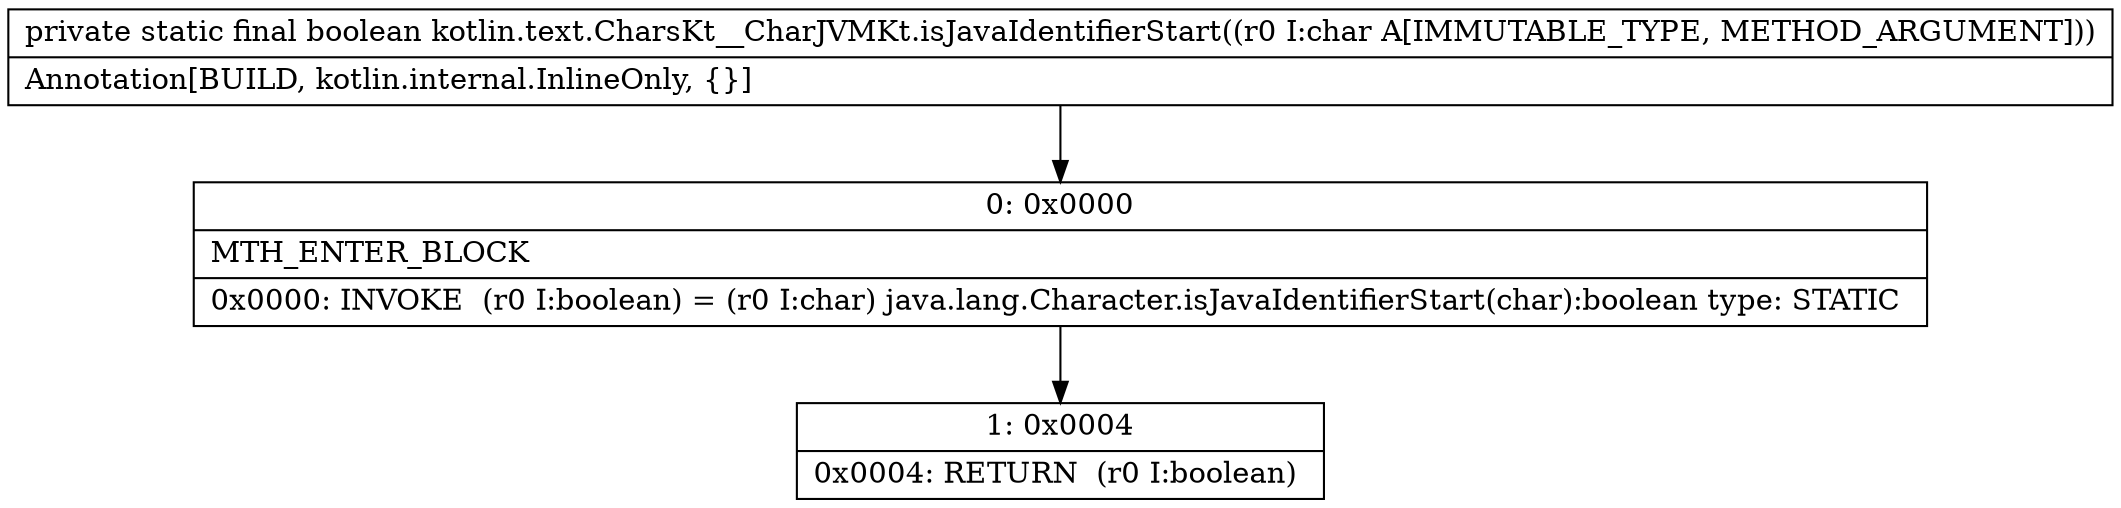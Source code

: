digraph "CFG forkotlin.text.CharsKt__CharJVMKt.isJavaIdentifierStart(C)Z" {
Node_0 [shape=record,label="{0\:\ 0x0000|MTH_ENTER_BLOCK\l|0x0000: INVOKE  (r0 I:boolean) = (r0 I:char) java.lang.Character.isJavaIdentifierStart(char):boolean type: STATIC \l}"];
Node_1 [shape=record,label="{1\:\ 0x0004|0x0004: RETURN  (r0 I:boolean) \l}"];
MethodNode[shape=record,label="{private static final boolean kotlin.text.CharsKt__CharJVMKt.isJavaIdentifierStart((r0 I:char A[IMMUTABLE_TYPE, METHOD_ARGUMENT]))  | Annotation[BUILD, kotlin.internal.InlineOnly, \{\}]\l}"];
MethodNode -> Node_0;
Node_0 -> Node_1;
}


